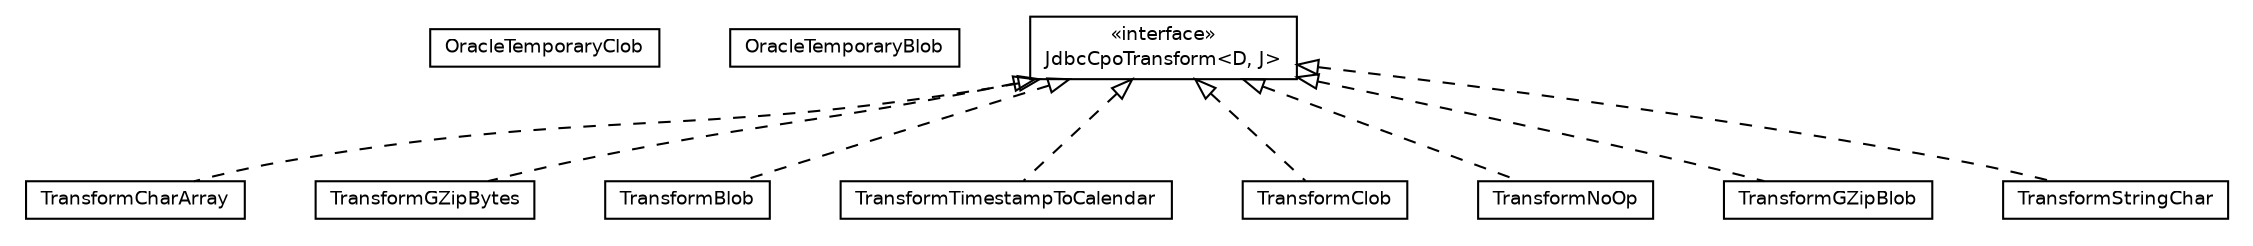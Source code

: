 #!/usr/local/bin/dot
#
# Class diagram 
# Generated by UmlGraph version 4.6 (http://www.spinellis.gr/sw/umlgraph)
#

digraph G {
	edge [fontname="Helvetica",fontsize=10,labelfontname="Helvetica",labelfontsize=10];
	node [fontname="Helvetica",fontsize=10,shape=plaintext];
	// org.synchronoss.cpo.transform.jdbc.OracleTemporaryClob
	c3541 [label=<<table border="0" cellborder="1" cellspacing="0" cellpadding="2" port="p" href="./OracleTemporaryClob.html">
		<tr><td><table border="0" cellspacing="0" cellpadding="1">
			<tr><td> OracleTemporaryClob </td></tr>
		</table></td></tr>
		</table>>, fontname="Helvetica", fontcolor="black", fontsize=9.0];
	// org.synchronoss.cpo.transform.jdbc.OracleTemporaryBlob
	c3542 [label=<<table border="0" cellborder="1" cellspacing="0" cellpadding="2" port="p" href="./OracleTemporaryBlob.html">
		<tr><td><table border="0" cellspacing="0" cellpadding="1">
			<tr><td> OracleTemporaryBlob </td></tr>
		</table></td></tr>
		</table>>, fontname="Helvetica", fontcolor="black", fontsize=9.0];
	// org.synchronoss.cpo.transform.jdbc.TransformCharArray
	c3543 [label=<<table border="0" cellborder="1" cellspacing="0" cellpadding="2" port="p" href="./TransformCharArray.html">
		<tr><td><table border="0" cellspacing="0" cellpadding="1">
			<tr><td> TransformCharArray </td></tr>
		</table></td></tr>
		</table>>, fontname="Helvetica", fontcolor="black", fontsize=9.0];
	// org.synchronoss.cpo.transform.jdbc.TransformGZipBytes
	c3544 [label=<<table border="0" cellborder="1" cellspacing="0" cellpadding="2" port="p" href="./TransformGZipBytes.html">
		<tr><td><table border="0" cellspacing="0" cellpadding="1">
			<tr><td> TransformGZipBytes </td></tr>
		</table></td></tr>
		</table>>, fontname="Helvetica", fontcolor="black", fontsize=9.0];
	// org.synchronoss.cpo.transform.jdbc.JdbcCpoTransform<D, J>
	c3545 [label=<<table border="0" cellborder="1" cellspacing="0" cellpadding="2" port="p" href="./JdbcCpoTransform.html">
		<tr><td><table border="0" cellspacing="0" cellpadding="1">
			<tr><td> &laquo;interface&raquo; </td></tr>
			<tr><td> JdbcCpoTransform&lt;D, J&gt; </td></tr>
		</table></td></tr>
		</table>>, fontname="Helvetica", fontcolor="black", fontsize=9.0];
	// org.synchronoss.cpo.transform.jdbc.TransformBlob
	c3546 [label=<<table border="0" cellborder="1" cellspacing="0" cellpadding="2" port="p" href="./TransformBlob.html">
		<tr><td><table border="0" cellspacing="0" cellpadding="1">
			<tr><td> TransformBlob </td></tr>
		</table></td></tr>
		</table>>, fontname="Helvetica", fontcolor="black", fontsize=9.0];
	// org.synchronoss.cpo.transform.jdbc.TransformTimestampToCalendar
	c3547 [label=<<table border="0" cellborder="1" cellspacing="0" cellpadding="2" port="p" href="./TransformTimestampToCalendar.html">
		<tr><td><table border="0" cellspacing="0" cellpadding="1">
			<tr><td> TransformTimestampToCalendar </td></tr>
		</table></td></tr>
		</table>>, fontname="Helvetica", fontcolor="black", fontsize=9.0];
	// org.synchronoss.cpo.transform.jdbc.TransformClob
	c3548 [label=<<table border="0" cellborder="1" cellspacing="0" cellpadding="2" port="p" href="./TransformClob.html">
		<tr><td><table border="0" cellspacing="0" cellpadding="1">
			<tr><td> TransformClob </td></tr>
		</table></td></tr>
		</table>>, fontname="Helvetica", fontcolor="black", fontsize=9.0];
	// org.synchronoss.cpo.transform.jdbc.TransformNoOp
	c3549 [label=<<table border="0" cellborder="1" cellspacing="0" cellpadding="2" port="p" href="./TransformNoOp.html">
		<tr><td><table border="0" cellspacing="0" cellpadding="1">
			<tr><td> TransformNoOp </td></tr>
		</table></td></tr>
		</table>>, fontname="Helvetica", fontcolor="black", fontsize=9.0];
	// org.synchronoss.cpo.transform.jdbc.TransformGZipBlob
	c3550 [label=<<table border="0" cellborder="1" cellspacing="0" cellpadding="2" port="p" href="./TransformGZipBlob.html">
		<tr><td><table border="0" cellspacing="0" cellpadding="1">
			<tr><td> TransformGZipBlob </td></tr>
		</table></td></tr>
		</table>>, fontname="Helvetica", fontcolor="black", fontsize=9.0];
	// org.synchronoss.cpo.transform.jdbc.TransformStringChar
	c3551 [label=<<table border="0" cellborder="1" cellspacing="0" cellpadding="2" port="p" href="./TransformStringChar.html">
		<tr><td><table border="0" cellspacing="0" cellpadding="1">
			<tr><td> TransformStringChar </td></tr>
		</table></td></tr>
		</table>>, fontname="Helvetica", fontcolor="black", fontsize=9.0];
	//org.synchronoss.cpo.transform.jdbc.TransformCharArray implements org.synchronoss.cpo.transform.jdbc.JdbcCpoTransform<D, J>
	c3545:p -> c3543:p [dir=back,arrowtail=empty,style=dashed];
	//org.synchronoss.cpo.transform.jdbc.TransformGZipBytes implements org.synchronoss.cpo.transform.jdbc.JdbcCpoTransform<D, J>
	c3545:p -> c3544:p [dir=back,arrowtail=empty,style=dashed];
	//org.synchronoss.cpo.transform.jdbc.TransformBlob implements org.synchronoss.cpo.transform.jdbc.JdbcCpoTransform<D, J>
	c3545:p -> c3546:p [dir=back,arrowtail=empty,style=dashed];
	//org.synchronoss.cpo.transform.jdbc.TransformTimestampToCalendar implements org.synchronoss.cpo.transform.jdbc.JdbcCpoTransform<D, J>
	c3545:p -> c3547:p [dir=back,arrowtail=empty,style=dashed];
	//org.synchronoss.cpo.transform.jdbc.TransformClob implements org.synchronoss.cpo.transform.jdbc.JdbcCpoTransform<D, J>
	c3545:p -> c3548:p [dir=back,arrowtail=empty,style=dashed];
	//org.synchronoss.cpo.transform.jdbc.TransformNoOp implements org.synchronoss.cpo.transform.jdbc.JdbcCpoTransform<D, J>
	c3545:p -> c3549:p [dir=back,arrowtail=empty,style=dashed];
	//org.synchronoss.cpo.transform.jdbc.TransformGZipBlob implements org.synchronoss.cpo.transform.jdbc.JdbcCpoTransform<D, J>
	c3545:p -> c3550:p [dir=back,arrowtail=empty,style=dashed];
	//org.synchronoss.cpo.transform.jdbc.TransformStringChar implements org.synchronoss.cpo.transform.jdbc.JdbcCpoTransform<D, J>
	c3545:p -> c3551:p [dir=back,arrowtail=empty,style=dashed];
}

